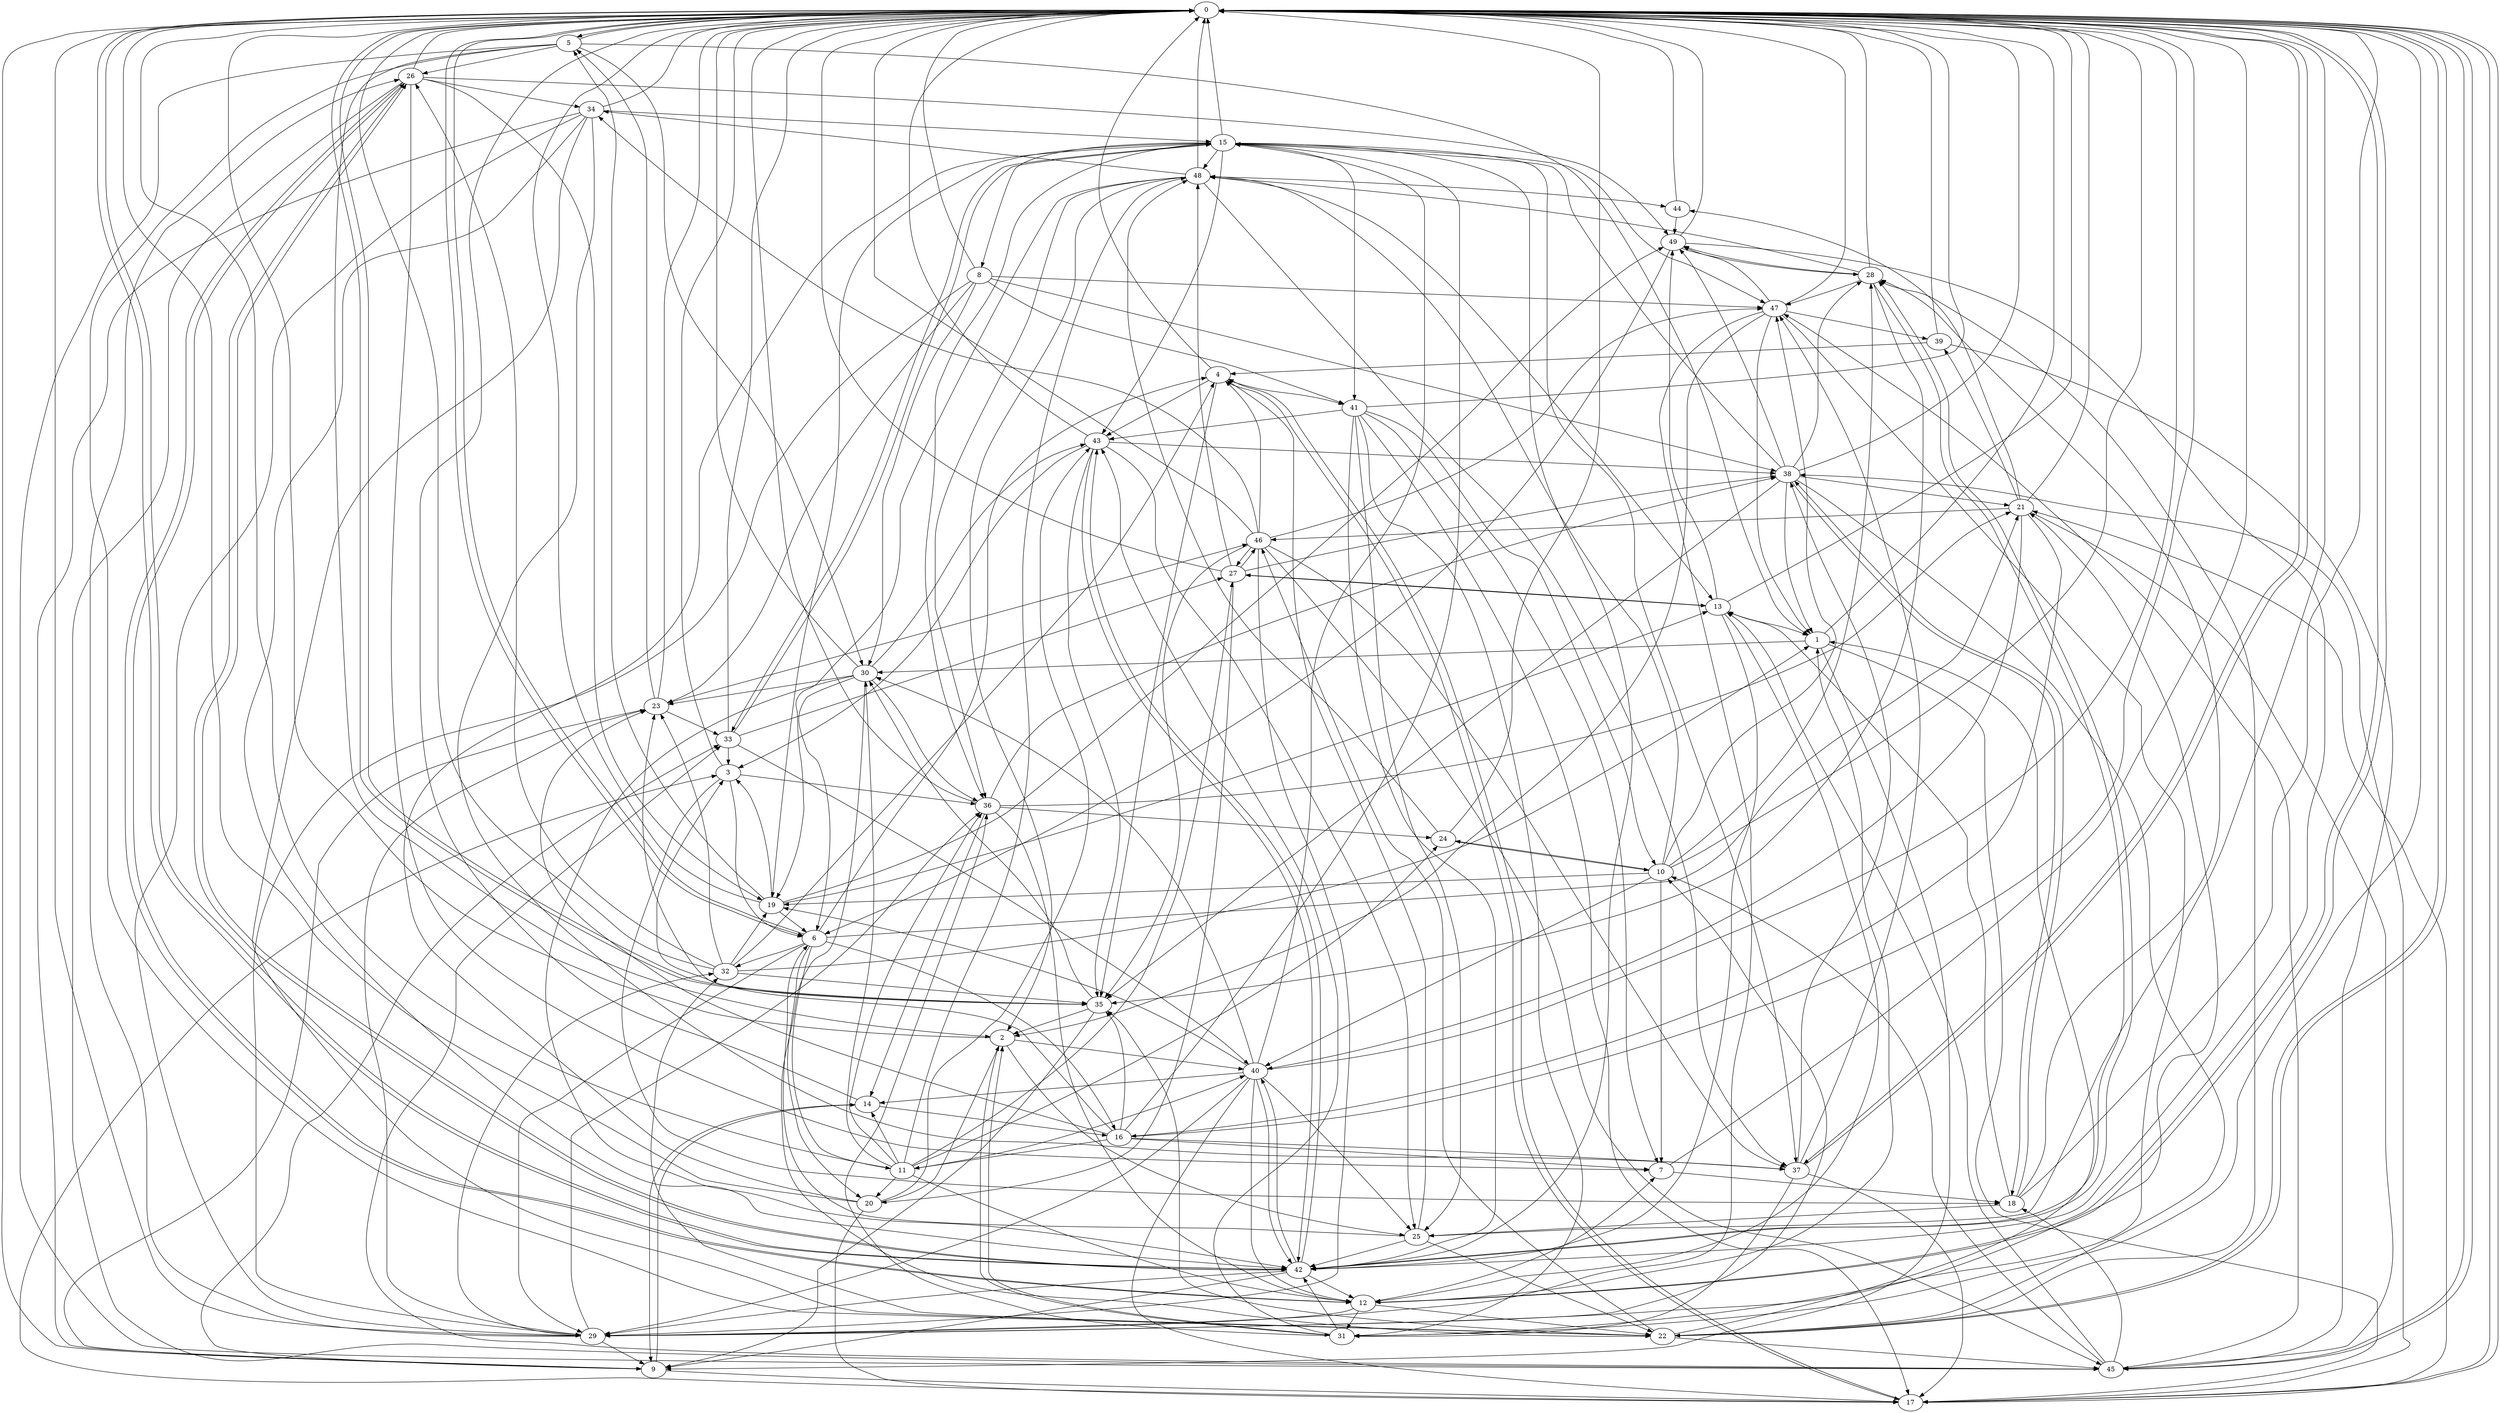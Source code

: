 strict digraph "" {
	0	 [component_delay=3];
	5	 [component_delay=3];
	0 -> 5	 [wire_delay=1];
	6	 [component_delay=3];
	0 -> 6	 [wire_delay=1];
	12	 [component_delay=3];
	0 -> 12	 [wire_delay=1];
	17	 [component_delay=3];
	0 -> 17	 [wire_delay=1];
	22	 [component_delay=3];
	0 -> 22	 [wire_delay=1];
	35	 [component_delay=3];
	0 -> 35	 [wire_delay=1];
	37	 [component_delay=3];
	0 -> 37	 [wire_delay=1];
	42	 [component_delay=3];
	0 -> 42	 [wire_delay=1];
	45	 [component_delay=3];
	0 -> 45	 [wire_delay=1];
	1	 [component_delay=3];
	1 -> 0	 [wire_delay=1];
	9	 [component_delay=3];
	1 -> 9	 [wire_delay=1];
	1 -> 17	 [wire_delay=1];
	30	 [component_delay=3];
	1 -> 30	 [wire_delay=1];
	2	 [component_delay=3];
	2 -> 0	 [wire_delay=1];
	25	 [component_delay=3];
	2 -> 25	 [wire_delay=1];
	31	 [component_delay=3];
	2 -> 31	 [wire_delay=1];
	40	 [component_delay=3];
	2 -> 40	 [wire_delay=1];
	3	 [component_delay=3];
	3 -> 0	 [wire_delay=1];
	3 -> 6	 [wire_delay=1];
	18	 [component_delay=3];
	3 -> 18	 [wire_delay=1];
	36	 [component_delay=3];
	3 -> 36	 [wire_delay=1];
	4	 [component_delay=3];
	4 -> 0	 [wire_delay=1];
	4 -> 17	 [wire_delay=1];
	4 -> 35	 [wire_delay=1];
	41	 [component_delay=3];
	4 -> 41	 [wire_delay=1];
	43	 [component_delay=3];
	4 -> 43	 [wire_delay=1];
	5 -> 0	 [wire_delay=1];
	5 -> 1	 [wire_delay=1];
	5 -> 2	 [wire_delay=1];
	5 -> 22	 [wire_delay=1];
	26	 [component_delay=3];
	5 -> 26	 [wire_delay=1];
	5 -> 30	 [wire_delay=1];
	5 -> 45	 [wire_delay=1];
	6 -> 0	 [wire_delay=1];
	6 -> 4	 [wire_delay=1];
	11	 [component_delay=3];
	6 -> 11	 [wire_delay=1];
	16	 [component_delay=3];
	6 -> 16	 [wire_delay=1];
	20	 [component_delay=3];
	6 -> 20	 [wire_delay=1];
	21	 [component_delay=3];
	6 -> 21	 [wire_delay=1];
	29	 [component_delay=3];
	6 -> 29	 [wire_delay=1];
	32	 [component_delay=3];
	6 -> 32	 [wire_delay=1];
	7	 [component_delay=3];
	7 -> 0	 [wire_delay=1];
	7 -> 18	 [wire_delay=1];
	8	 [component_delay=3];
	8 -> 0	 [wire_delay=1];
	23	 [component_delay=3];
	8 -> 23	 [wire_delay=1];
	8 -> 29	 [wire_delay=1];
	8 -> 30	 [wire_delay=1];
	38	 [component_delay=3];
	8 -> 38	 [wire_delay=1];
	8 -> 41	 [wire_delay=1];
	47	 [component_delay=3];
	8 -> 47	 [wire_delay=1];
	9 -> 0	 [wire_delay=1];
	14	 [component_delay=3];
	9 -> 14	 [wire_delay=1];
	9 -> 17	 [wire_delay=1];
	33	 [component_delay=3];
	9 -> 33	 [wire_delay=1];
	10	 [component_delay=3];
	10 -> 0	 [wire_delay=1];
	10 -> 7	 [wire_delay=1];
	19	 [component_delay=3];
	10 -> 19	 [wire_delay=1];
	24	 [component_delay=3];
	10 -> 24	 [wire_delay=1];
	28	 [component_delay=3];
	10 -> 28	 [wire_delay=1];
	10 -> 40	 [wire_delay=1];
	10 -> 47	 [wire_delay=1];
	48	 [component_delay=3];
	10 -> 48	 [wire_delay=1];
	11 -> 0	 [wire_delay=1];
	11 -> 12	 [wire_delay=1];
	11 -> 14	 [wire_delay=1];
	11 -> 20	 [wire_delay=1];
	11 -> 24	 [wire_delay=1];
	27	 [component_delay=3];
	11 -> 27	 [wire_delay=1];
	11 -> 30	 [wire_delay=1];
	11 -> 36	 [wire_delay=1];
	11 -> 40	 [wire_delay=1];
	11 -> 48	 [wire_delay=1];
	12 -> 0	 [wire_delay=1];
	12 -> 1	 [wire_delay=1];
	12 -> 7	 [wire_delay=1];
	12 -> 22	 [wire_delay=1];
	12 -> 26	 [wire_delay=1];
	12 -> 29	 [wire_delay=1];
	12 -> 31	 [wire_delay=1];
	13	 [component_delay=3];
	13 -> 0	 [wire_delay=1];
	13 -> 1	 [wire_delay=1];
	13 -> 12	 [wire_delay=1];
	13 -> 27	 [wire_delay=1];
	13 -> 42	 [wire_delay=1];
	49	 [component_delay=3];
	13 -> 49	 [wire_delay=1];
	14 -> 0	 [wire_delay=1];
	14 -> 9	 [wire_delay=1];
	14 -> 16	 [wire_delay=1];
	15	 [component_delay=3];
	15 -> 0	 [wire_delay=1];
	15 -> 8	 [wire_delay=1];
	15 -> 19	 [wire_delay=1];
	15 -> 33	 [wire_delay=1];
	15 -> 36	 [wire_delay=1];
	15 -> 37	 [wire_delay=1];
	15 -> 41	 [wire_delay=1];
	15 -> 42	 [wire_delay=1];
	15 -> 43	 [wire_delay=1];
	15 -> 47	 [wire_delay=1];
	15 -> 48	 [wire_delay=1];
	16 -> 0	 [wire_delay=1];
	16 -> 3	 [wire_delay=1];
	16 -> 7	 [wire_delay=1];
	16 -> 11	 [wire_delay=1];
	16 -> 15	 [wire_delay=1];
	16 -> 23	 [wire_delay=1];
	16 -> 35	 [wire_delay=1];
	16 -> 37	 [wire_delay=1];
	17 -> 0	 [wire_delay=1];
	17 -> 3	 [wire_delay=1];
	17 -> 4	 [wire_delay=1];
	17 -> 21	 [wire_delay=1];
	17 -> 38	 [wire_delay=1];
	18 -> 0	 [wire_delay=1];
	18 -> 13	 [wire_delay=1];
	18 -> 25	 [wire_delay=1];
	18 -> 28	 [wire_delay=1];
	18 -> 38	 [wire_delay=1];
	19 -> 0	 [wire_delay=1];
	19 -> 3	 [wire_delay=1];
	19 -> 5	 [wire_delay=1];
	19 -> 6	 [wire_delay=1];
	19 -> 13	 [wire_delay=1];
	19 -> 49	 [wire_delay=1];
	20 -> 0	 [wire_delay=1];
	20 -> 2	 [wire_delay=1];
	20 -> 15	 [wire_delay=1];
	20 -> 17	 [wire_delay=1];
	20 -> 43	 [wire_delay=1];
	21 -> 0	 [wire_delay=1];
	21 -> 16	 [wire_delay=1];
	39	 [component_delay=3];
	21 -> 39	 [wire_delay=1];
	21 -> 40	 [wire_delay=1];
	44	 [component_delay=3];
	21 -> 44	 [wire_delay=1];
	21 -> 45	 [wire_delay=1];
	46	 [component_delay=3];
	21 -> 46	 [wire_delay=1];
	22 -> 0	 [wire_delay=1];
	22 -> 1	 [wire_delay=1];
	22 -> 28	 [wire_delay=1];
	22 -> 32	 [wire_delay=1];
	22 -> 35	 [wire_delay=1];
	22 -> 45	 [wire_delay=1];
	22 -> 46	 [wire_delay=1];
	23 -> 0	 [wire_delay=1];
	23 -> 5	 [wire_delay=1];
	23 -> 9	 [wire_delay=1];
	23 -> 33	 [wire_delay=1];
	23 -> 46	 [wire_delay=1];
	24 -> 0	 [wire_delay=1];
	24 -> 10	 [wire_delay=1];
	24 -> 48	 [wire_delay=1];
	25 -> 0	 [wire_delay=1];
	25 -> 4	 [wire_delay=1];
	25 -> 6	 [wire_delay=1];
	25 -> 22	 [wire_delay=1];
	25 -> 42	 [wire_delay=1];
	26 -> 0	 [wire_delay=1];
	26 -> 7	 [wire_delay=1];
	26 -> 12	 [wire_delay=1];
	26 -> 19	 [wire_delay=1];
	34	 [component_delay=3];
	26 -> 34	 [wire_delay=1];
	26 -> 42	 [wire_delay=1];
	26 -> 45	 [wire_delay=1];
	26 -> 49	 [wire_delay=1];
	27 -> 0	 [wire_delay=1];
	27 -> 13	 [wire_delay=1];
	27 -> 20	 [wire_delay=1];
	27 -> 38	 [wire_delay=1];
	27 -> 46	 [wire_delay=1];
	27 -> 48	 [wire_delay=1];
	28 -> 0	 [wire_delay=1];
	28 -> 35	 [wire_delay=1];
	28 -> 42	 [wire_delay=1];
	28 -> 47	 [wire_delay=1];
	28 -> 48	 [wire_delay=1];
	28 -> 49	 [wire_delay=1];
	29 -> 0	 [wire_delay=1];
	29 -> 9	 [wire_delay=1];
	29 -> 10	 [wire_delay=1];
	29 -> 21	 [wire_delay=1];
	29 -> 23	 [wire_delay=1];
	29 -> 26	 [wire_delay=1];
	29 -> 32	 [wire_delay=1];
	29 -> 36	 [wire_delay=1];
	30 -> 0	 [wire_delay=1];
	30 -> 6	 [wire_delay=1];
	30 -> 22	 [wire_delay=1];
	30 -> 23	 [wire_delay=1];
	30 -> 36	 [wire_delay=1];
	30 -> 42	 [wire_delay=1];
	30 -> 43	 [wire_delay=1];
	31 -> 0	 [wire_delay=1];
	31 -> 2	 [wire_delay=1];
	31 -> 36	 [wire_delay=1];
	31 -> 42	 [wire_delay=1];
	31 -> 43	 [wire_delay=1];
	32 -> 0	 [wire_delay=1];
	32 -> 1	 [wire_delay=1];
	32 -> 4	 [wire_delay=1];
	32 -> 19	 [wire_delay=1];
	32 -> 23	 [wire_delay=1];
	32 -> 26	 [wire_delay=1];
	32 -> 35	 [wire_delay=1];
	33 -> 0	 [wire_delay=1];
	33 -> 3	 [wire_delay=1];
	33 -> 15	 [wire_delay=1];
	33 -> 27	 [wire_delay=1];
	33 -> 40	 [wire_delay=1];
	34 -> 0	 [wire_delay=1];
	34 -> 9	 [wire_delay=1];
	34 -> 15	 [wire_delay=1];
	34 -> 22	 [wire_delay=1];
	34 -> 29	 [wire_delay=1];
	34 -> 37	 [wire_delay=1];
	34 -> 42	 [wire_delay=1];
	35 -> 0	 [wire_delay=1];
	35 -> 2	 [wire_delay=1];
	35 -> 9	 [wire_delay=1];
	35 -> 23	 [wire_delay=1];
	35 -> 30	 [wire_delay=1];
	36 -> 0	 [wire_delay=1];
	36 -> 12	 [wire_delay=1];
	36 -> 14	 [wire_delay=1];
	36 -> 21	 [wire_delay=1];
	36 -> 24	 [wire_delay=1];
	36 -> 38	 [wire_delay=1];
	37 -> 0	 [wire_delay=1];
	37 -> 17	 [wire_delay=1];
	37 -> 31	 [wire_delay=1];
	37 -> 38	 [wire_delay=1];
	37 -> 47	 [wire_delay=1];
	38 -> 0	 [wire_delay=1];
	38 -> 1	 [wire_delay=1];
	38 -> 15	 [wire_delay=1];
	38 -> 18	 [wire_delay=1];
	38 -> 21	 [wire_delay=1];
	38 -> 22	 [wire_delay=1];
	38 -> 28	 [wire_delay=1];
	38 -> 35	 [wire_delay=1];
	38 -> 49	 [wire_delay=1];
	39 -> 0	 [wire_delay=1];
	39 -> 4	 [wire_delay=1];
	39 -> 45	 [wire_delay=1];
	40 -> 0	 [wire_delay=1];
	40 -> 12	 [wire_delay=1];
	40 -> 14	 [wire_delay=1];
	40 -> 15	 [wire_delay=1];
	40 -> 17	 [wire_delay=1];
	40 -> 19	 [wire_delay=1];
	40 -> 25	 [wire_delay=1];
	40 -> 29	 [wire_delay=1];
	40 -> 30	 [wire_delay=1];
	40 -> 42	 [wire_delay=1];
	41 -> 0	 [wire_delay=1];
	41 -> 7	 [wire_delay=1];
	41 -> 10	 [wire_delay=1];
	41 -> 17	 [wire_delay=1];
	41 -> 25	 [wire_delay=1];
	41 -> 31	 [wire_delay=1];
	41 -> 42	 [wire_delay=1];
	41 -> 43	 [wire_delay=1];
	42 -> 0	 [wire_delay=1];
	42 -> 9	 [wire_delay=1];
	42 -> 12	 [wire_delay=1];
	42 -> 26	 [wire_delay=1];
	42 -> 28	 [wire_delay=1];
	42 -> 29	 [wire_delay=1];
	42 -> 40	 [wire_delay=1];
	42 -> 43	 [wire_delay=1];
	43 -> 0	 [wire_delay=1];
	43 -> 3	 [wire_delay=1];
	43 -> 25	 [wire_delay=1];
	43 -> 35	 [wire_delay=1];
	43 -> 38	 [wire_delay=1];
	43 -> 42	 [wire_delay=1];
	44 -> 0	 [wire_delay=1];
	44 -> 49	 [wire_delay=1];
	45 -> 0	 [wire_delay=1];
	45 -> 10	 [wire_delay=1];
	45 -> 13	 [wire_delay=1];
	45 -> 18	 [wire_delay=1];
	45 -> 33	 [wire_delay=1];
	45 -> 47	 [wire_delay=1];
	46 -> 0	 [wire_delay=1];
	46 -> 4	 [wire_delay=1];
	46 -> 27	 [wire_delay=1];
	46 -> 29	 [wire_delay=1];
	46 -> 34	 [wire_delay=1];
	46 -> 35	 [wire_delay=1];
	46 -> 37	 [wire_delay=1];
	46 -> 45	 [wire_delay=1];
	46 -> 47	 [wire_delay=1];
	47 -> 0	 [wire_delay=1];
	47 -> 1	 [wire_delay=1];
	47 -> 2	 [wire_delay=1];
	47 -> 29	 [wire_delay=1];
	47 -> 31	 [wire_delay=1];
	47 -> 39	 [wire_delay=1];
	47 -> 49	 [wire_delay=1];
	48 -> 0	 [wire_delay=1];
	48 -> 2	 [wire_delay=1];
	48 -> 13	 [wire_delay=1];
	48 -> 19	 [wire_delay=1];
	48 -> 34	 [wire_delay=1];
	48 -> 36	 [wire_delay=1];
	48 -> 37	 [wire_delay=1];
	48 -> 44	 [wire_delay=1];
	49 -> 0	 [wire_delay=1];
	49 -> 6	 [wire_delay=1];
	49 -> 28	 [wire_delay=1];
	49 -> 42	 [wire_delay=1];
}

